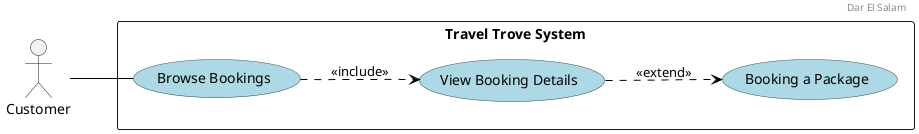@startuml
scale 1
left to right direction

header
Dar El Salam
endheader

' Custom skin parameters for use cases
skinparam usecase {
    BackgroundColor lightblue
    BorderColor DarkSlateGray
    ArrowColor Black
}

actor "Customer" as Customer

rectangle "Travel Trove System" {

    usecase "Browse Bookings"
    usecase "View Booking Details"
    usecase "Booking a Package"

}

Customer -- "Browse Bookings"

"Browse Bookings" ..> "View Booking Details" : <<include>>
"View Booking Details" ..> "Booking a Package" : <<extend>>

@enduml
